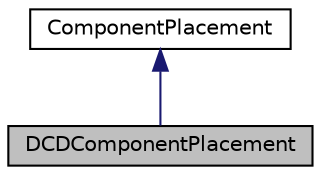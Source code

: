 digraph "DCDComponentPlacement"
{
 // INTERACTIVE_SVG=YES
  edge [fontname="Helvetica",fontsize="10",labelfontname="Helvetica",labelfontsize="10"];
  node [fontname="Helvetica",fontsize="10",shape=record];
  Node1 [label="DCDComponentPlacement",height=0.2,width=0.4,color="black", fillcolor="grey75", style="filled", fontcolor="black"];
  Node2 -> Node1 [dir="back",color="midnightblue",fontsize="10",style="solid",fontname="Helvetica"];
  Node2 [label="ComponentPlacement",height=0.2,width=0.4,color="black", fillcolor="white", style="filled",URL="$class_component_placement.html",tooltip="class openscaPARSER_API ComponentPlacement "];
}
